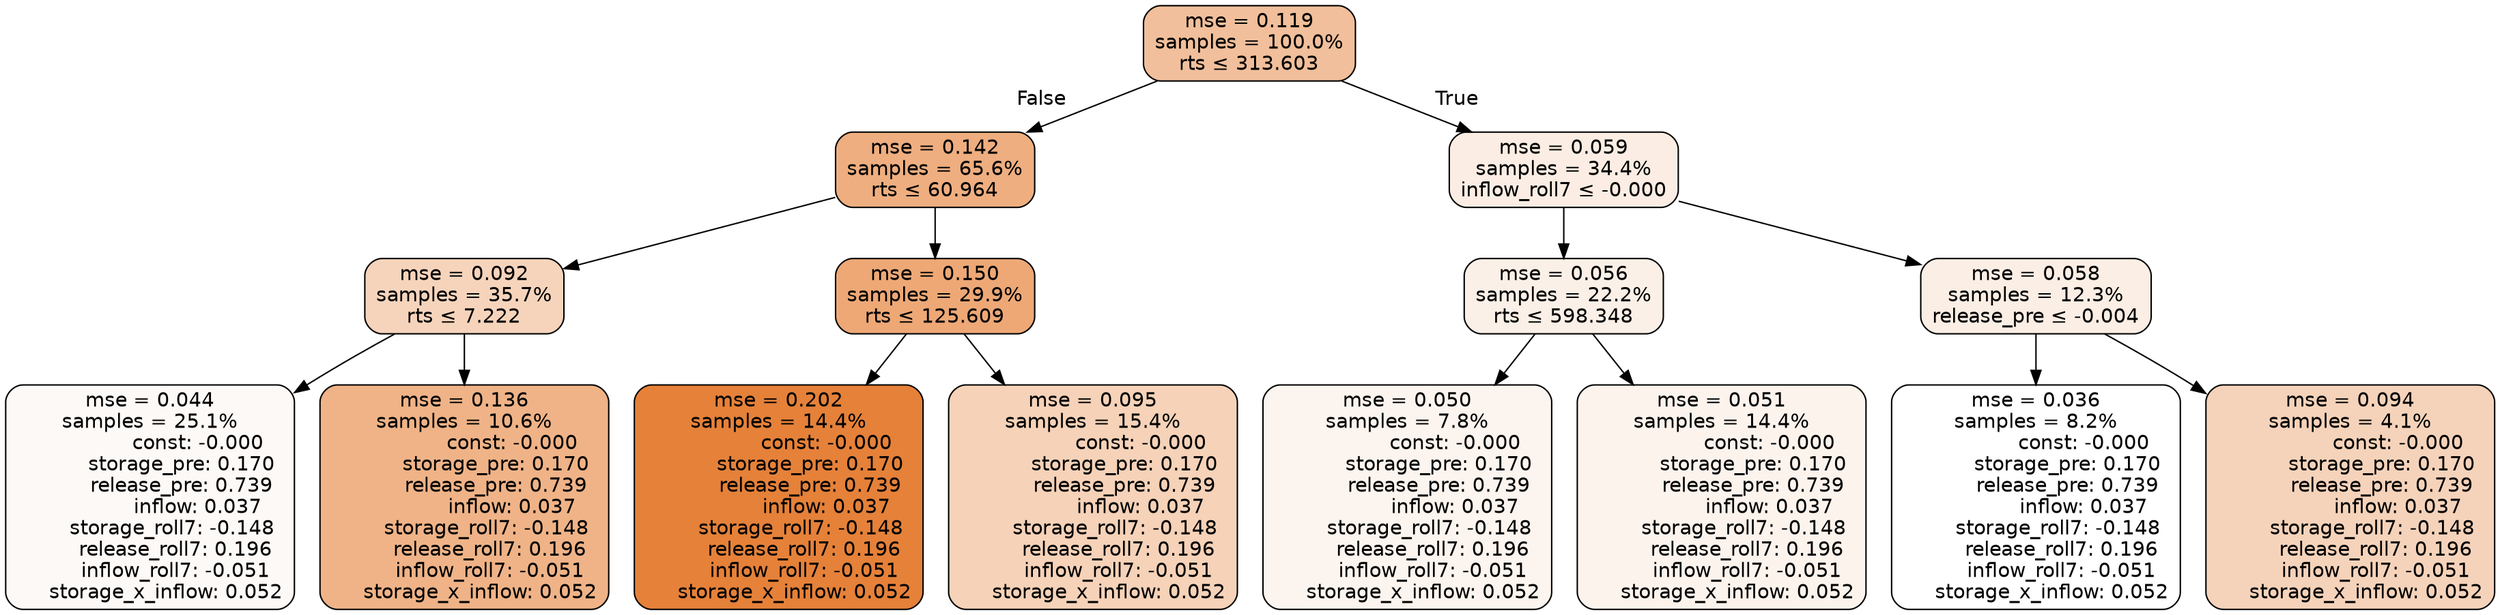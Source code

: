 digraph tree {
node [shape=rectangle, style="filled, rounded", color="black", fontname=helvetica] ;
edge [fontname=helvetica] ;
	"0" [label="mse = 0.119
samples = 100.0%
rts &le; 313.603", fillcolor="#f1bf9b"]
	"1" [label="mse = 0.142
samples = 65.6%
rts &le; 60.964", fillcolor="#eeae80"]
	"2" [label="mse = 0.092
samples = 35.7%
rts &le; 7.222", fillcolor="#f6d4bc"]
	"3" [label="mse = 0.044
samples = 25.1%
               const: -0.000
          storage_pre: 0.170
          release_pre: 0.739
               inflow: 0.037
       storage_roll7: -0.148
        release_roll7: 0.196
        inflow_roll7: -0.051
     storage_x_inflow: 0.052", fillcolor="#fdf9f6"]
	"4" [label="mse = 0.136
samples = 10.6%
               const: -0.000
          storage_pre: 0.170
          release_pre: 0.739
               inflow: 0.037
       storage_roll7: -0.148
        release_roll7: 0.196
        inflow_roll7: -0.051
     storage_x_inflow: 0.052", fillcolor="#efb387"]
	"5" [label="mse = 0.150
samples = 29.9%
rts &le; 125.609", fillcolor="#eda876"]
	"6" [label="mse = 0.202
samples = 14.4%
               const: -0.000
          storage_pre: 0.170
          release_pre: 0.739
               inflow: 0.037
       storage_roll7: -0.148
        release_roll7: 0.196
        inflow_roll7: -0.051
     storage_x_inflow: 0.052", fillcolor="#e58139"]
	"7" [label="mse = 0.095
samples = 15.4%
               const: -0.000
          storage_pre: 0.170
          release_pre: 0.739
               inflow: 0.037
       storage_roll7: -0.148
        release_roll7: 0.196
        inflow_roll7: -0.051
     storage_x_inflow: 0.052", fillcolor="#f5d2b8"]
	"8" [label="mse = 0.059
samples = 34.4%
inflow_roll7 &le; -0.000", fillcolor="#fbede3"]
	"9" [label="mse = 0.056
samples = 22.2%
rts &le; 598.348", fillcolor="#fbf0e7"]
	"10" [label="mse = 0.050
samples = 7.8%
               const: -0.000
          storage_pre: 0.170
          release_pre: 0.739
               inflow: 0.037
       storage_roll7: -0.148
        release_roll7: 0.196
        inflow_roll7: -0.051
     storage_x_inflow: 0.052", fillcolor="#fcf4ee"]
	"11" [label="mse = 0.051
samples = 14.4%
               const: -0.000
          storage_pre: 0.170
          release_pre: 0.739
               inflow: 0.037
       storage_roll7: -0.148
        release_roll7: 0.196
        inflow_roll7: -0.051
     storage_x_inflow: 0.052", fillcolor="#fcf3ed"]
	"12" [label="mse = 0.058
samples = 12.3%
release_pre &le; -0.004", fillcolor="#fbeee4"]
	"13" [label="mse = 0.036
samples = 8.2%
               const: -0.000
          storage_pre: 0.170
          release_pre: 0.739
               inflow: 0.037
       storage_roll7: -0.148
        release_roll7: 0.196
        inflow_roll7: -0.051
     storage_x_inflow: 0.052", fillcolor="#ffffff"]
	"14" [label="mse = 0.094
samples = 4.1%
               const: -0.000
          storage_pre: 0.170
          release_pre: 0.739
               inflow: 0.037
       storage_roll7: -0.148
        release_roll7: 0.196
        inflow_roll7: -0.051
     storage_x_inflow: 0.052", fillcolor="#f5d3ba"]

	"0" -> "1" [labeldistance=2.5, labelangle=45, headlabel="False"]
	"1" -> "2"
	"2" -> "3"
	"2" -> "4"
	"1" -> "5"
	"5" -> "6"
	"5" -> "7"
	"0" -> "8" [labeldistance=2.5, labelangle=-45, headlabel="True"]
	"8" -> "9"
	"9" -> "10"
	"9" -> "11"
	"8" -> "12"
	"12" -> "13"
	"12" -> "14"
}